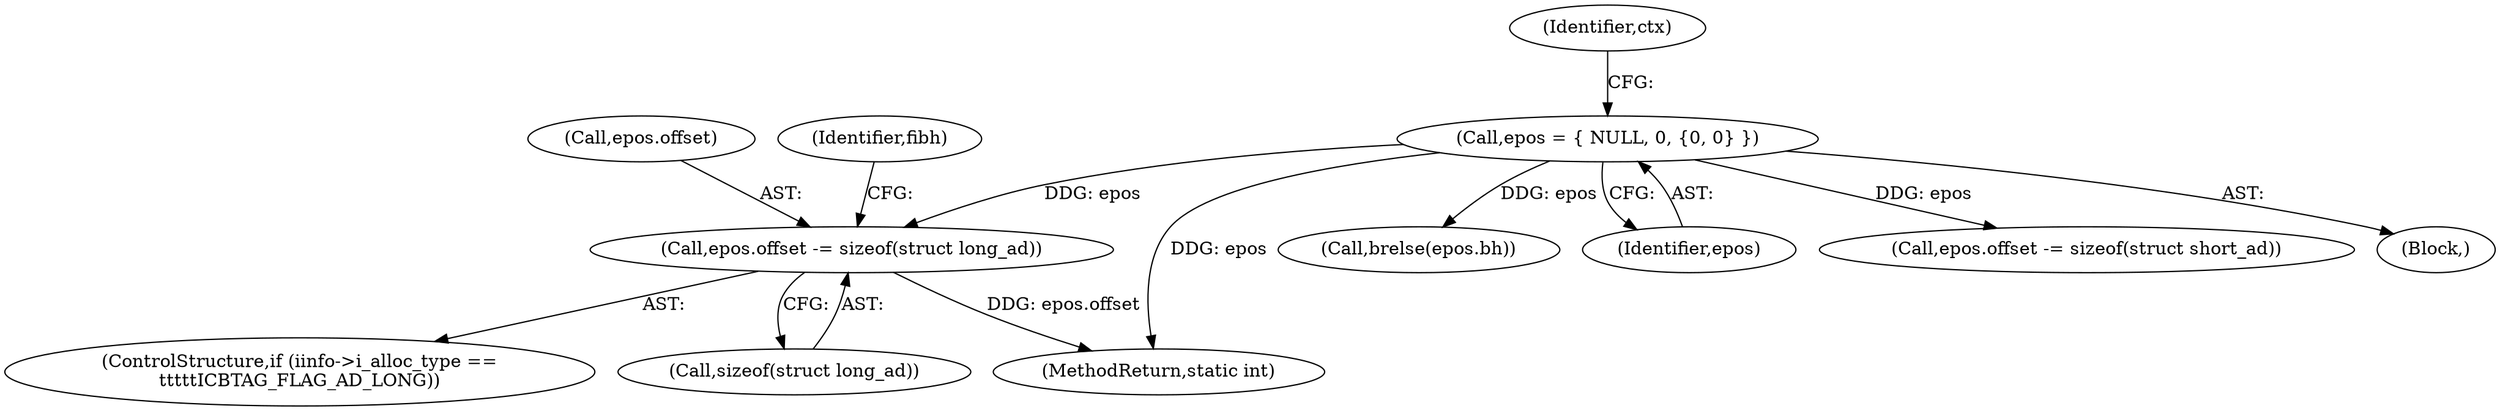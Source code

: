digraph "0_linux_0e5cc9a40ada6046e6bc3bdfcd0c0d7e4b706b14@API" {
"1000303" [label="(Call,epos.offset -= sizeof(struct long_ad))"];
"1000154" [label="(Call,epos = { NULL, 0, {0, 0} })"];
"1000297" [label="(ControlStructure,if (iinfo->i_alloc_type ==\n\t\t\t\t\tICBTAG_FLAG_AD_LONG))"];
"1000690" [label="(Call,brelse(epos.bh))"];
"1000303" [label="(Call,epos.offset -= sizeof(struct long_ad))"];
"1000155" [label="(Identifier,epos)"];
"1000304" [label="(Call,epos.offset)"];
"1000318" [label="(Identifier,fibh)"];
"1000154" [label="(Call,epos = { NULL, 0, {0, 0} })"];
"1000159" [label="(Identifier,ctx)"];
"1000307" [label="(Call,sizeof(struct long_ad))"];
"1000290" [label="(Call,epos.offset -= sizeof(struct short_ad))"];
"1000105" [label="(Block,)"];
"1000698" [label="(MethodReturn,static int)"];
"1000303" -> "1000297"  [label="AST: "];
"1000303" -> "1000307"  [label="CFG: "];
"1000304" -> "1000303"  [label="AST: "];
"1000307" -> "1000303"  [label="AST: "];
"1000318" -> "1000303"  [label="CFG: "];
"1000303" -> "1000698"  [label="DDG: epos.offset"];
"1000154" -> "1000303"  [label="DDG: epos"];
"1000154" -> "1000105"  [label="AST: "];
"1000154" -> "1000155"  [label="CFG: "];
"1000155" -> "1000154"  [label="AST: "];
"1000159" -> "1000154"  [label="CFG: "];
"1000154" -> "1000698"  [label="DDG: epos"];
"1000154" -> "1000290"  [label="DDG: epos"];
"1000154" -> "1000690"  [label="DDG: epos"];
}
